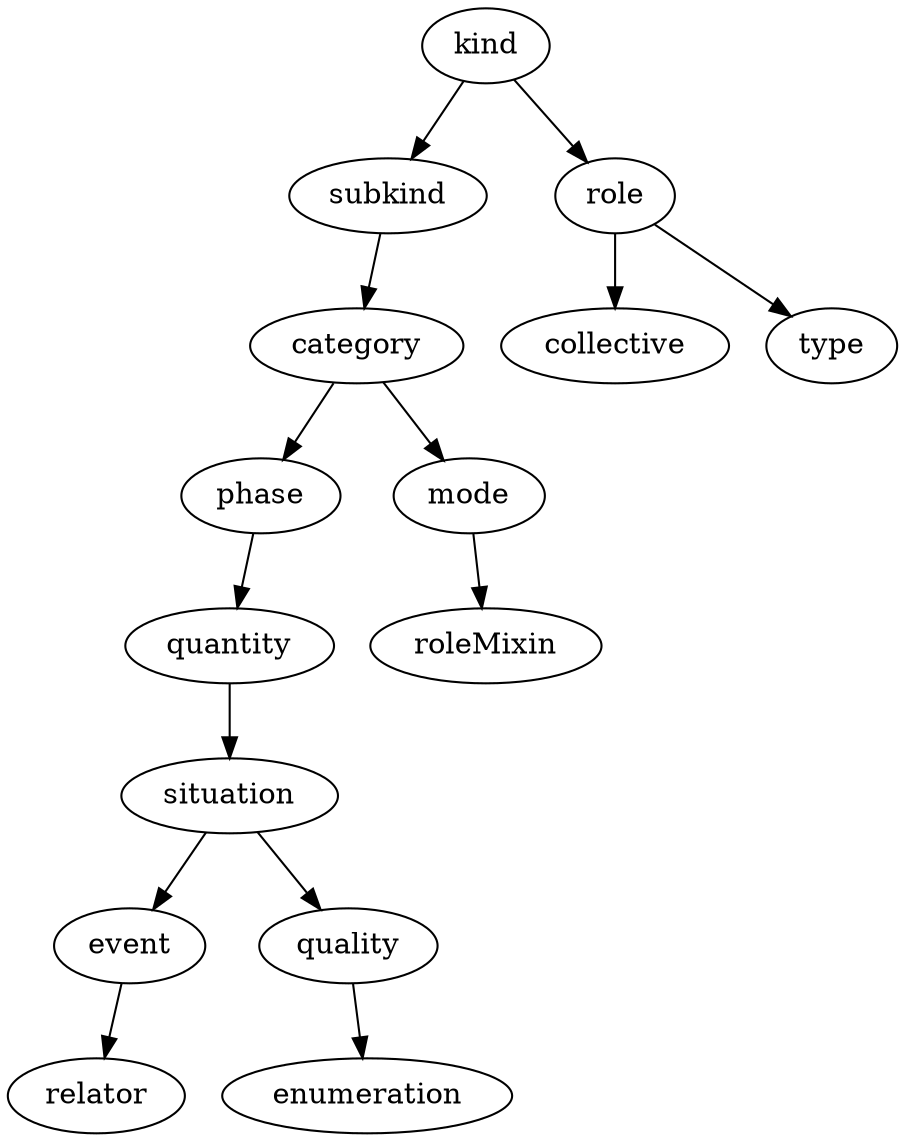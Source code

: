 strict digraph  {
kind;
subkind;
role;
category;
phase;
mode;
quantity;
situation;
event;
quality;
relator;
collective;
type;
roleMixin;
enumeration;
kind -> subkind;
kind -> role;
subkind -> category;
role -> collective;
role -> type;
category -> phase;
category -> mode;
phase -> quantity;
mode -> roleMixin;
quantity -> situation;
situation -> event;
situation -> quality;
event -> relator;
quality -> enumeration;
}
